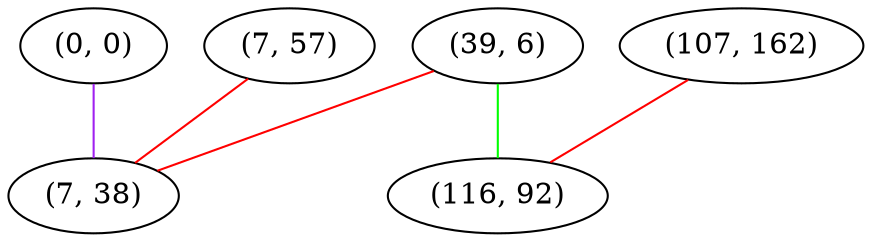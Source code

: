 graph "" {
"(0, 0)";
"(107, 162)";
"(39, 6)";
"(7, 57)";
"(116, 92)";
"(7, 38)";
"(0, 0)" -- "(7, 38)"  [color=purple, key=0, weight=4];
"(107, 162)" -- "(116, 92)"  [color=red, key=0, weight=1];
"(39, 6)" -- "(7, 38)"  [color=red, key=0, weight=1];
"(39, 6)" -- "(116, 92)"  [color=green, key=0, weight=2];
"(7, 57)" -- "(7, 38)"  [color=red, key=0, weight=1];
}
